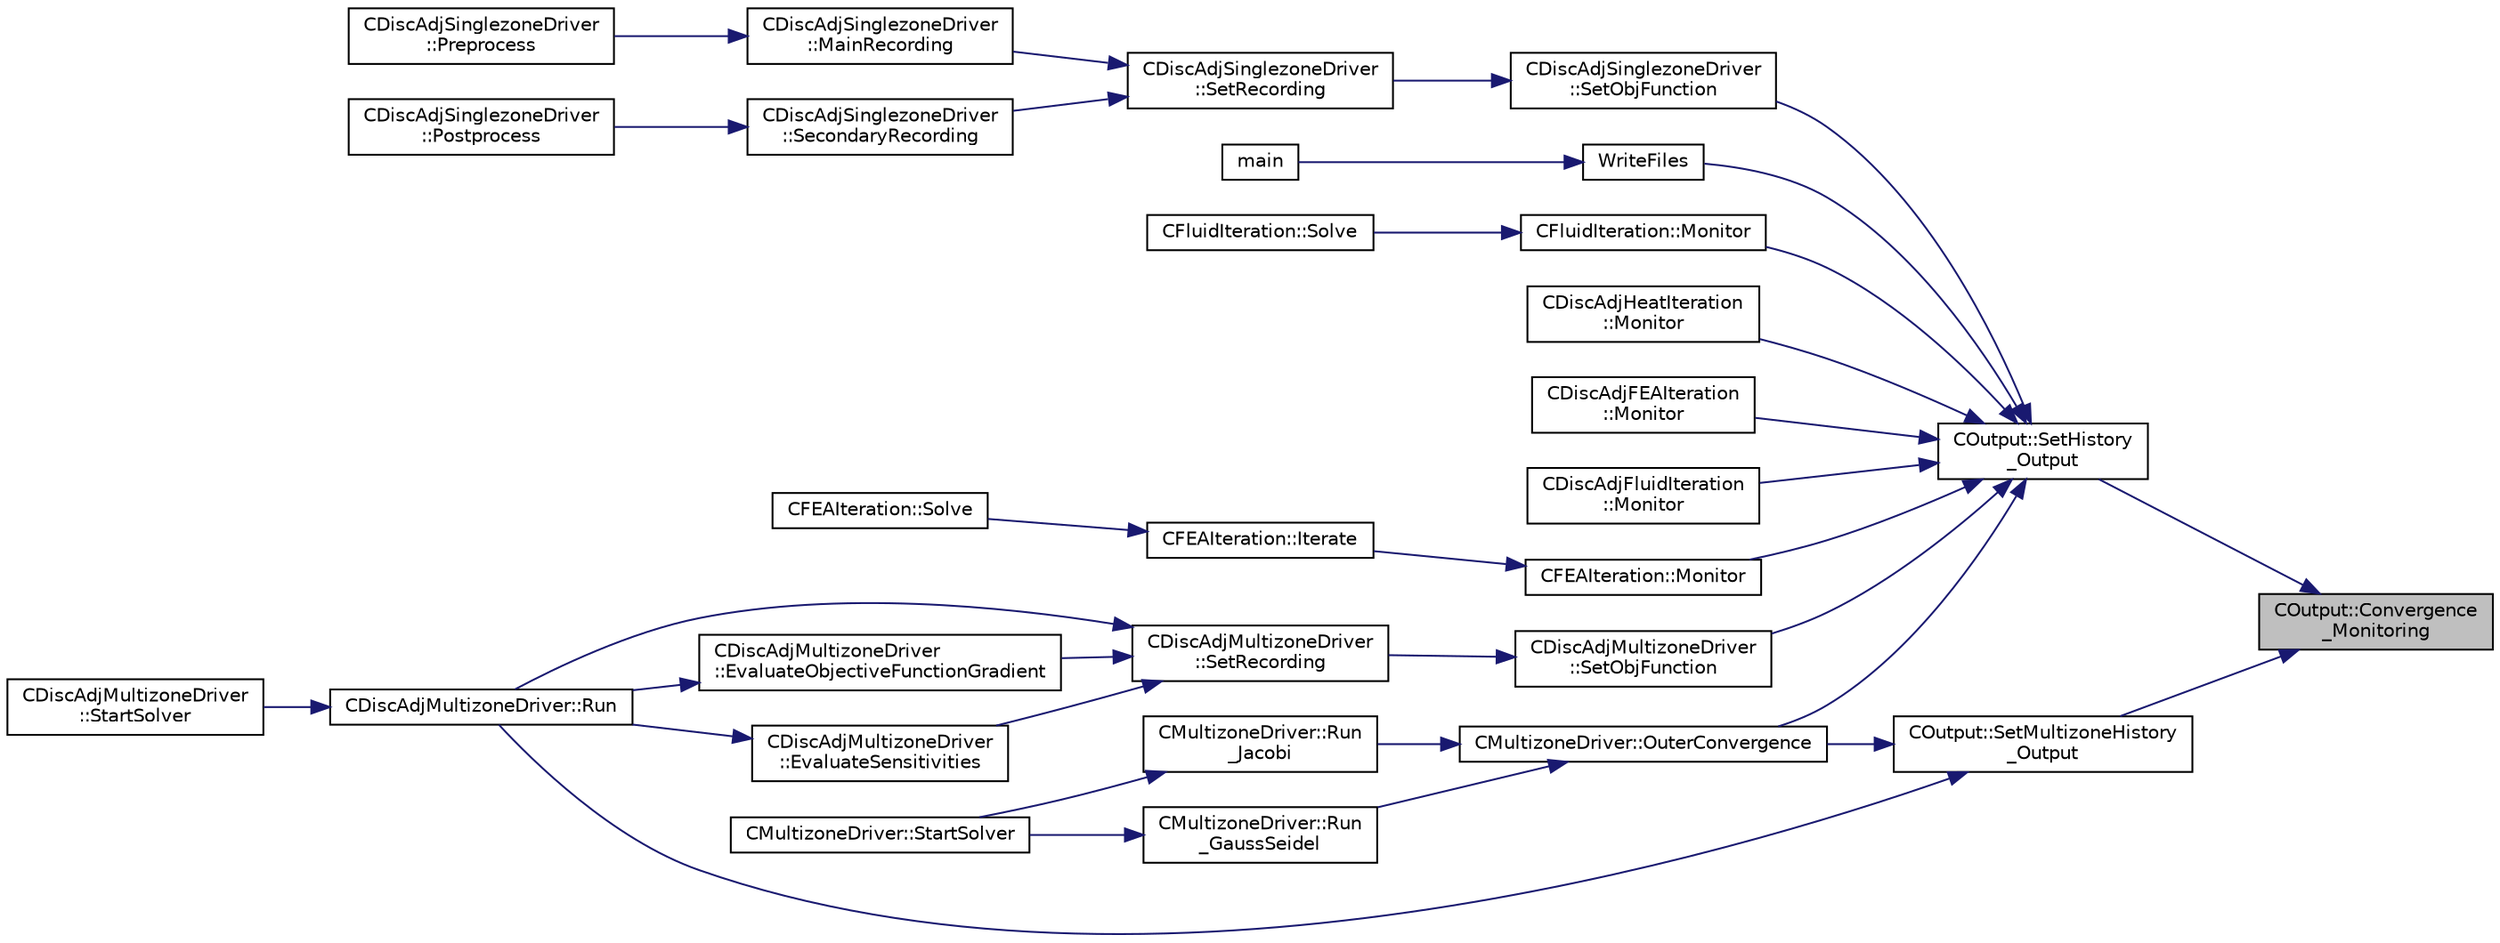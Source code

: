 digraph "COutput::Convergence_Monitoring"
{
 // LATEX_PDF_SIZE
  edge [fontname="Helvetica",fontsize="10",labelfontname="Helvetica",labelfontsize="10"];
  node [fontname="Helvetica",fontsize="10",shape=record];
  rankdir="RL";
  Node1 [label="COutput::Convergence\l_Monitoring",height=0.2,width=0.4,color="black", fillcolor="grey75", style="filled", fontcolor="black",tooltip="Monitor the convergence of an output field."];
  Node1 -> Node2 [dir="back",color="midnightblue",fontsize="10",style="solid",fontname="Helvetica"];
  Node2 [label="COutput::SetHistory\l_Output",height=0.2,width=0.4,color="black", fillcolor="white", style="filled",URL="$classCOutput.html#acf84143df1a158647605c980ecae2d7c",tooltip="Collects history data from the solvers, monitors the convergence and writes to screen and history fil..."];
  Node2 -> Node3 [dir="back",color="midnightblue",fontsize="10",style="solid",fontname="Helvetica"];
  Node3 [label="CFluidIteration::Monitor",height=0.2,width=0.4,color="black", fillcolor="white", style="filled",URL="$classCFluidIteration.html#a65a5e3091a587996d2edf4c415a241f6",tooltip="Monitors the convergence and other metrics for the fluid system."];
  Node3 -> Node4 [dir="back",color="midnightblue",fontsize="10",style="solid",fontname="Helvetica"];
  Node4 [label="CFluidIteration::Solve",height=0.2,width=0.4,color="black", fillcolor="white", style="filled",URL="$classCFluidIteration.html#ae4c454356af70246063fdcba4accb068",tooltip="Iterate the fluid system for a number of Inner_Iter iterations."];
  Node2 -> Node5 [dir="back",color="midnightblue",fontsize="10",style="solid",fontname="Helvetica"];
  Node5 [label="CDiscAdjHeatIteration\l::Monitor",height=0.2,width=0.4,color="black", fillcolor="white", style="filled",URL="$classCDiscAdjHeatIteration.html#a53f7a52e08573fab876dd8fb8c09254f",tooltip="Monitors the convergence and other metrics for the discrete adjoint heat problem."];
  Node2 -> Node6 [dir="back",color="midnightblue",fontsize="10",style="solid",fontname="Helvetica"];
  Node6 [label="CDiscAdjFEAIteration\l::Monitor",height=0.2,width=0.4,color="black", fillcolor="white", style="filled",URL="$classCDiscAdjFEAIteration.html#ae649fc912ce2489b1356dc81330e9b17",tooltip="Monitors the convergence and other metrics for the discrete adjoint FEA problem."];
  Node2 -> Node7 [dir="back",color="midnightblue",fontsize="10",style="solid",fontname="Helvetica"];
  Node7 [label="CDiscAdjFluidIteration\l::Monitor",height=0.2,width=0.4,color="black", fillcolor="white", style="filled",URL="$classCDiscAdjFluidIteration.html#afdddb208b85e5c5a4d10d071022baf1e",tooltip="Monitors the convergence and other metrics for the discrete adjoint fluid system."];
  Node2 -> Node8 [dir="back",color="midnightblue",fontsize="10",style="solid",fontname="Helvetica"];
  Node8 [label="CFEAIteration::Monitor",height=0.2,width=0.4,color="black", fillcolor="white", style="filled",URL="$classCFEAIteration.html#a3039c502c1a86c2b27ca82b28cd563b3",tooltip="Monitors the convergence and other metrics for the FEM system."];
  Node8 -> Node9 [dir="back",color="midnightblue",fontsize="10",style="solid",fontname="Helvetica"];
  Node9 [label="CFEAIteration::Iterate",height=0.2,width=0.4,color="black", fillcolor="white", style="filled",URL="$classCFEAIteration.html#a6f38f9de139d7ecda0d39ab13342b39a",tooltip="Perform a single iteration for structural analysis using the Finite Element Method."];
  Node9 -> Node10 [dir="back",color="midnightblue",fontsize="10",style="solid",fontname="Helvetica"];
  Node10 [label="CFEAIteration::Solve",height=0.2,width=0.4,color="black", fillcolor="white", style="filled",URL="$classCFEAIteration.html#aba70dd8774515f274bbb361f44d30309",tooltip="Iterate the structural system for a number of Inner_Iter iterations."];
  Node2 -> Node11 [dir="back",color="midnightblue",fontsize="10",style="solid",fontname="Helvetica"];
  Node11 [label="CMultizoneDriver::OuterConvergence",height=0.2,width=0.4,color="black", fillcolor="white", style="filled",URL="$classCMultizoneDriver.html#ae72bb40195e4066bc4be4adfb0df29e9",tooltip="Check the convergence at the outer level."];
  Node11 -> Node12 [dir="back",color="midnightblue",fontsize="10",style="solid",fontname="Helvetica"];
  Node12 [label="CMultizoneDriver::Run\l_GaussSeidel",height=0.2,width=0.4,color="black", fillcolor="white", style="filled",URL="$classCMultizoneDriver.html#a0831675485ec791db4daa926b299caaa",tooltip="Run a Block Gauss-Seidel iteration in all physical zones."];
  Node12 -> Node13 [dir="back",color="midnightblue",fontsize="10",style="solid",fontname="Helvetica"];
  Node13 [label="CMultizoneDriver::StartSolver",height=0.2,width=0.4,color="black", fillcolor="white", style="filled",URL="$classCMultizoneDriver.html#a48545e4827cc34298f792995e06d90dd",tooltip="[Overload] Launch the computation for multizone problems."];
  Node11 -> Node14 [dir="back",color="midnightblue",fontsize="10",style="solid",fontname="Helvetica"];
  Node14 [label="CMultizoneDriver::Run\l_Jacobi",height=0.2,width=0.4,color="black", fillcolor="white", style="filled",URL="$classCMultizoneDriver.html#a3fb588b700451ea8c886eab2fc340f2d",tooltip="Run a Block-Jacobi iteration in all physical zones."];
  Node14 -> Node13 [dir="back",color="midnightblue",fontsize="10",style="solid",fontname="Helvetica"];
  Node2 -> Node15 [dir="back",color="midnightblue",fontsize="10",style="solid",fontname="Helvetica"];
  Node15 [label="CDiscAdjSinglezoneDriver\l::SetObjFunction",height=0.2,width=0.4,color="black", fillcolor="white", style="filled",URL="$classCDiscAdjSinglezoneDriver.html#aea0513ac808106c6a92be610b3b17a6a",tooltip="Set the objective function."];
  Node15 -> Node16 [dir="back",color="midnightblue",fontsize="10",style="solid",fontname="Helvetica"];
  Node16 [label="CDiscAdjSinglezoneDriver\l::SetRecording",height=0.2,width=0.4,color="black", fillcolor="white", style="filled",URL="$classCDiscAdjSinglezoneDriver.html#ac5a9bbc8bf431a06a4ec315a514c9428",tooltip="Record one iteration of a flow iteration in within multiple zones."];
  Node16 -> Node17 [dir="back",color="midnightblue",fontsize="10",style="solid",fontname="Helvetica"];
  Node17 [label="CDiscAdjSinglezoneDriver\l::MainRecording",height=0.2,width=0.4,color="black", fillcolor="white", style="filled",URL="$classCDiscAdjSinglezoneDriver.html#af4087bc4859a336b67555336d8f28aaf",tooltip="Record the main computational path."];
  Node17 -> Node18 [dir="back",color="midnightblue",fontsize="10",style="solid",fontname="Helvetica"];
  Node18 [label="CDiscAdjSinglezoneDriver\l::Preprocess",height=0.2,width=0.4,color="black", fillcolor="white", style="filled",URL="$classCDiscAdjSinglezoneDriver.html#a231f69c77c922207c235930508b1db67",tooltip="Preprocess the single-zone iteration."];
  Node16 -> Node19 [dir="back",color="midnightblue",fontsize="10",style="solid",fontname="Helvetica"];
  Node19 [label="CDiscAdjSinglezoneDriver\l::SecondaryRecording",height=0.2,width=0.4,color="black", fillcolor="white", style="filled",URL="$classCDiscAdjSinglezoneDriver.html#ad328a74dd89ed2e335b22c4bf2b53cb0",tooltip="Record the secondary computational path."];
  Node19 -> Node20 [dir="back",color="midnightblue",fontsize="10",style="solid",fontname="Helvetica"];
  Node20 [label="CDiscAdjSinglezoneDriver\l::Postprocess",height=0.2,width=0.4,color="black", fillcolor="white", style="filled",URL="$classCDiscAdjSinglezoneDriver.html#a8646cc443849a97868c59003066bb850",tooltip="Postprocess the adjoint iteration for ZONE_0."];
  Node2 -> Node21 [dir="back",color="midnightblue",fontsize="10",style="solid",fontname="Helvetica"];
  Node21 [label="CDiscAdjMultizoneDriver\l::SetObjFunction",height=0.2,width=0.4,color="black", fillcolor="white", style="filled",URL="$classCDiscAdjMultizoneDriver.html#aec588aee003e08d9bf7b93f54d4735fa",tooltip="Set the objective function."];
  Node21 -> Node22 [dir="back",color="midnightblue",fontsize="10",style="solid",fontname="Helvetica"];
  Node22 [label="CDiscAdjMultizoneDriver\l::SetRecording",height=0.2,width=0.4,color="black", fillcolor="white", style="filled",URL="$classCDiscAdjMultizoneDriver.html#a6858d2798084ac58973760b98cbc268d",tooltip="Record one iteration of the primal problem within each zone."];
  Node22 -> Node23 [dir="back",color="midnightblue",fontsize="10",style="solid",fontname="Helvetica"];
  Node23 [label="CDiscAdjMultizoneDriver\l::EvaluateObjectiveFunctionGradient",height=0.2,width=0.4,color="black", fillcolor="white", style="filled",URL="$classCDiscAdjMultizoneDriver.html#a7a644ee8fc2141f2083b91afd2cab856",tooltip="Evaluate the gradient of the objective function and add to \"External\"."];
  Node23 -> Node24 [dir="back",color="midnightblue",fontsize="10",style="solid",fontname="Helvetica"];
  Node24 [label="CDiscAdjMultizoneDriver::Run",height=0.2,width=0.4,color="black", fillcolor="white", style="filled",URL="$classCDiscAdjMultizoneDriver.html#af996aecdb6d20aa4fc81c9b67295abf5",tooltip="[Overload] Run an discrete adjoint update of all solvers within multiple zones."];
  Node24 -> Node25 [dir="back",color="midnightblue",fontsize="10",style="solid",fontname="Helvetica"];
  Node25 [label="CDiscAdjMultizoneDriver\l::StartSolver",height=0.2,width=0.4,color="black", fillcolor="white", style="filled",URL="$classCDiscAdjMultizoneDriver.html#a75de0a1a482ceeed4301a384f1515092",tooltip="[Overload] Launch the computation for discrete adjoint multizone problems."];
  Node22 -> Node26 [dir="back",color="midnightblue",fontsize="10",style="solid",fontname="Helvetica"];
  Node26 [label="CDiscAdjMultizoneDriver\l::EvaluateSensitivities",height=0.2,width=0.4,color="black", fillcolor="white", style="filled",URL="$classCDiscAdjMultizoneDriver.html#a9d998fae109427a1061069800ad931c3",tooltip="Evaluate sensitivites for the current adjoint solution and output files."];
  Node26 -> Node24 [dir="back",color="midnightblue",fontsize="10",style="solid",fontname="Helvetica"];
  Node22 -> Node24 [dir="back",color="midnightblue",fontsize="10",style="solid",fontname="Helvetica"];
  Node2 -> Node27 [dir="back",color="midnightblue",fontsize="10",style="solid",fontname="Helvetica"];
  Node27 [label="WriteFiles",height=0.2,width=0.4,color="black", fillcolor="white", style="filled",URL="$SU2__SOL_8cpp.html#a43305e0af849b318ce139ccf6a164626",tooltip=" "];
  Node27 -> Node28 [dir="back",color="midnightblue",fontsize="10",style="solid",fontname="Helvetica"];
  Node28 [label="main",height=0.2,width=0.4,color="black", fillcolor="white", style="filled",URL="$SU2__SOL_8cpp.html#a0ddf1224851353fc92bfbff6f499fa97",tooltip=" "];
  Node1 -> Node29 [dir="back",color="midnightblue",fontsize="10",style="solid",fontname="Helvetica"];
  Node29 [label="COutput::SetMultizoneHistory\l_Output",height=0.2,width=0.4,color="black", fillcolor="white", style="filled",URL="$classCOutput.html#a15b0776bd2ed68b43e3c0bd3b9b56490",tooltip=" "];
  Node29 -> Node11 [dir="back",color="midnightblue",fontsize="10",style="solid",fontname="Helvetica"];
  Node29 -> Node24 [dir="back",color="midnightblue",fontsize="10",style="solid",fontname="Helvetica"];
}
